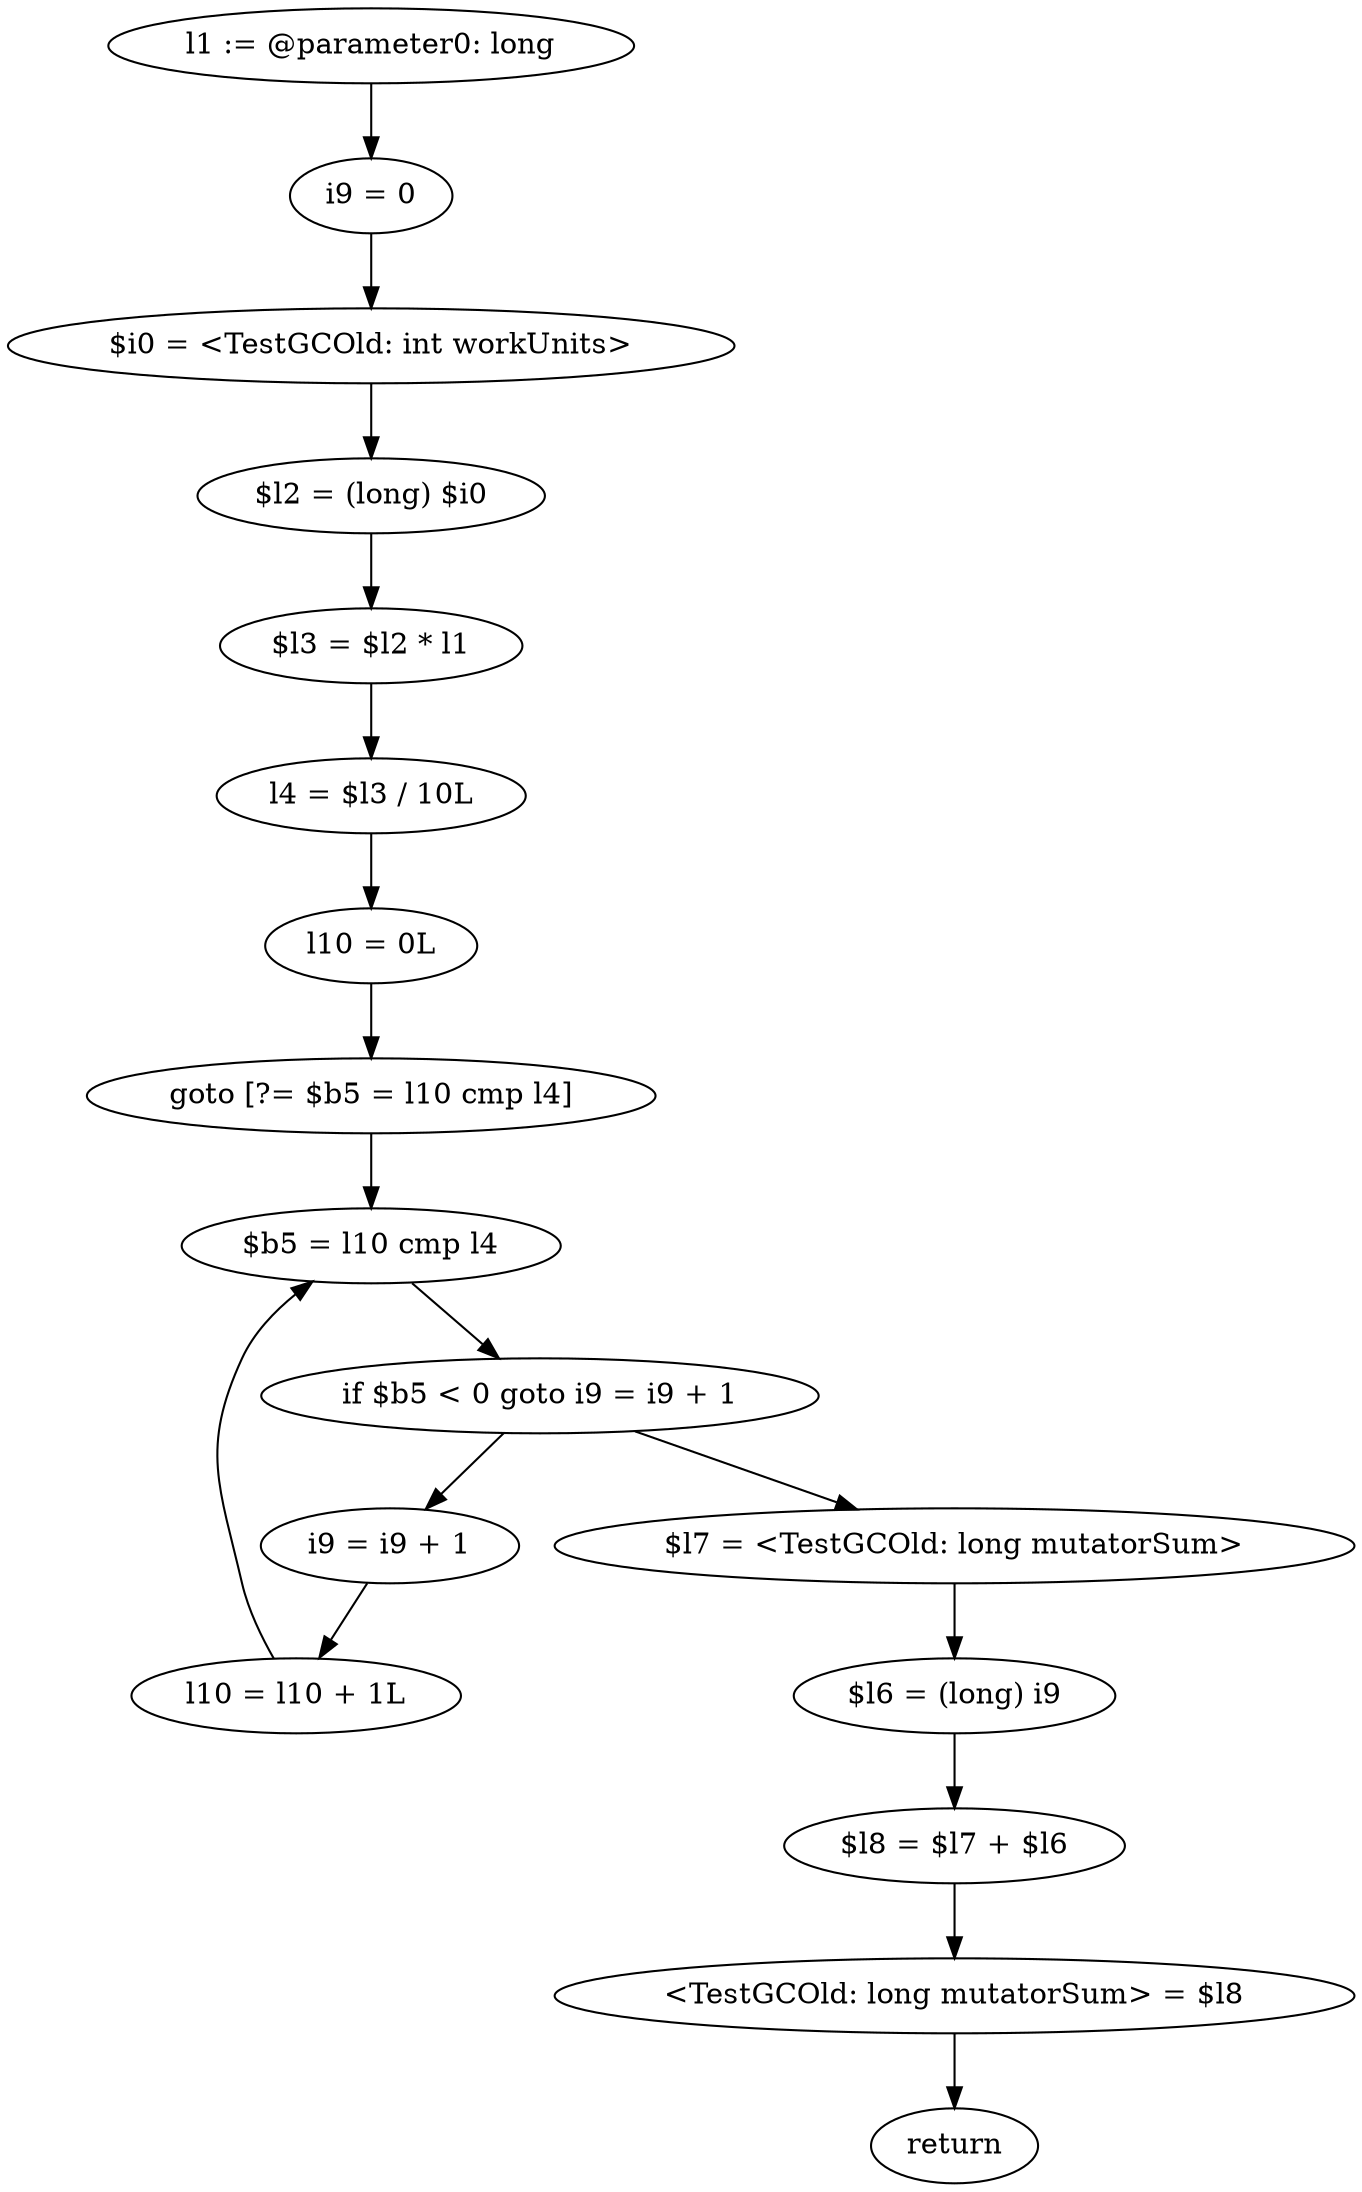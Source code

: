 digraph "unitGraph" {
    "l1 := @parameter0: long"
    "i9 = 0"
    "$i0 = <TestGCOld: int workUnits>"
    "$l2 = (long) $i0"
    "$l3 = $l2 * l1"
    "l4 = $l3 / 10L"
    "l10 = 0L"
    "goto [?= $b5 = l10 cmp l4]"
    "i9 = i9 + 1"
    "l10 = l10 + 1L"
    "$b5 = l10 cmp l4"
    "if $b5 < 0 goto i9 = i9 + 1"
    "$l7 = <TestGCOld: long mutatorSum>"
    "$l6 = (long) i9"
    "$l8 = $l7 + $l6"
    "<TestGCOld: long mutatorSum> = $l8"
    "return"
    "l1 := @parameter0: long"->"i9 = 0";
    "i9 = 0"->"$i0 = <TestGCOld: int workUnits>";
    "$i0 = <TestGCOld: int workUnits>"->"$l2 = (long) $i0";
    "$l2 = (long) $i0"->"$l3 = $l2 * l1";
    "$l3 = $l2 * l1"->"l4 = $l3 / 10L";
    "l4 = $l3 / 10L"->"l10 = 0L";
    "l10 = 0L"->"goto [?= $b5 = l10 cmp l4]";
    "goto [?= $b5 = l10 cmp l4]"->"$b5 = l10 cmp l4";
    "i9 = i9 + 1"->"l10 = l10 + 1L";
    "l10 = l10 + 1L"->"$b5 = l10 cmp l4";
    "$b5 = l10 cmp l4"->"if $b5 < 0 goto i9 = i9 + 1";
    "if $b5 < 0 goto i9 = i9 + 1"->"$l7 = <TestGCOld: long mutatorSum>";
    "if $b5 < 0 goto i9 = i9 + 1"->"i9 = i9 + 1";
    "$l7 = <TestGCOld: long mutatorSum>"->"$l6 = (long) i9";
    "$l6 = (long) i9"->"$l8 = $l7 + $l6";
    "$l8 = $l7 + $l6"->"<TestGCOld: long mutatorSum> = $l8";
    "<TestGCOld: long mutatorSum> = $l8"->"return";
}
